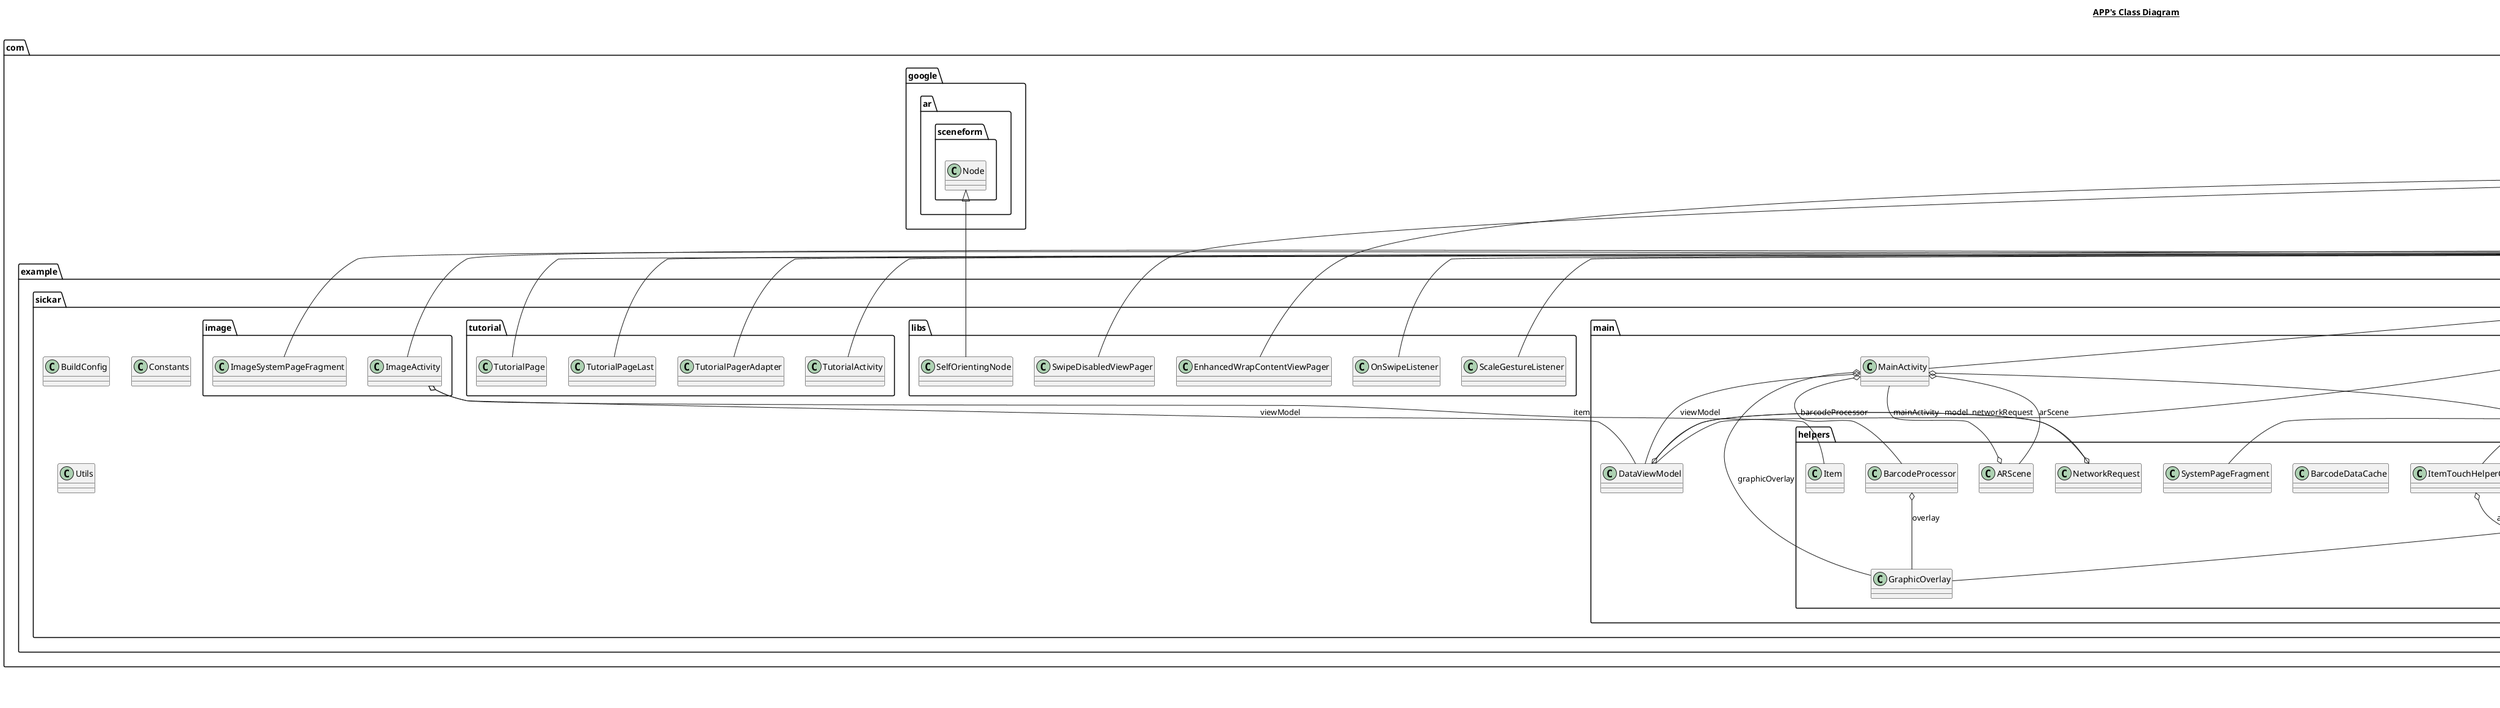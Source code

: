 @startuml

title __APP's Class Diagram__\n

  namespace com.example.sickar {
    class com.example.sickar.BuildConfig {
    }
  }
  

  namespace com.example.sickar {
    class com.example.sickar.Constants {
    }
  }
  

  namespace com.example.sickar {
    class com.example.sickar.Utils {
    }
  }
  

  namespace com.example.sickar {
    namespace image {
      class com.example.sickar.image.ImageActivity {
      }
    }
  }
  

  namespace com.example.sickar {
    namespace image {
      class com.example.sickar.image.ImageSystemPageFragment {
      }
    }
  }
  

  namespace com.example.sickar {
    namespace libs {
      class com.example.sickar.libs.EnhancedWrapContentViewPager {
      }
    }
  }
  

  namespace com.example.sickar {
    namespace libs {
      class com.example.sickar.libs.OnSwipeListener {
      }
    }
  }
  

  namespace com.example.sickar {
    namespace libs {
      class com.example.sickar.libs.ScaleGestureListener {
      }
    }
  }
  

  namespace com.example.sickar {
    namespace libs {
      class com.example.sickar.libs.SelfOrientingNode {
      }
    }
  }
  

  namespace com.example.sickar {
    namespace libs {
      class com.example.sickar.libs.SwipeDisabledViewPager {
      }
    }
  }
  

  namespace com.example.sickar {
    namespace main {
      class com.example.sickar.main.DataViewModel {
      }
    }
  }
  

  namespace com.example.sickar {
    namespace main {
      class com.example.sickar.main.MainActivity {
      }
    }
  }
  

  namespace com.example.sickar {
    namespace main {
      namespace adapters {
        class com.example.sickar.main.adapters.ItemRecyclerViewAdapter {
        }
      }
    }
  }
  

  namespace com.example.sickar {
    namespace main {
      namespace adapters {
        class com.example.sickar.main.adapters.SystemsPagerAdapter {
        }
      }
    }
  }
  

  namespace com.example.sickar {
    namespace main {
      namespace helpers {
        class com.example.sickar.main.helpers.ARScene {
        }
      }
    }
  }
  

  namespace com.example.sickar {
    namespace main {
      namespace helpers {
        class com.example.sickar.main.helpers.BarcodeDataCache {
        }
      }
    }
  }
  

  namespace com.example.sickar {
    namespace main {
      namespace helpers {
        class com.example.sickar.main.helpers.BarcodeProcessor {
        }
      }
    }
  }
  

  namespace com.example.sickar {
    namespace main {
      namespace helpers {
        class com.example.sickar.main.helpers.GraphicOverlay {
        }
      }
    }
  }
  

  namespace com.example.sickar {
    namespace main {
      namespace helpers {
        class com.example.sickar.main.helpers.Item {
        }
      }
    }
  }
  

  namespace com.example.sickar {
    namespace main {
      namespace helpers {
        class com.example.sickar.main.helpers.ItemTouchHelperCallback {
        }
      }
    }
  }
  

  namespace com.example.sickar {
    namespace main {
      namespace helpers {
        class com.example.sickar.main.helpers.NetworkRequest {
        }
      }
    }
  }
  

  namespace com.example.sickar {
    namespace main {
      namespace helpers {
        class com.example.sickar.main.helpers.SystemPageFragment {
        }
      }
    }
  }
  

  namespace com.example.sickar {
    namespace tutorial {
      class com.example.sickar.tutorial.TutorialActivity {
      }
    }
  }
  

  namespace com.example.sickar {
    namespace tutorial {
      class com.example.sickar.tutorial.TutorialPage {
      }
    }
  }
  

  namespace com.example.sickar {
    namespace tutorial {
      class com.example.sickar.tutorial.TutorialPageLast {
      }
    }
  }
  

  namespace com.example.sickar {
    namespace tutorial {
      class com.example.sickar.tutorial.TutorialPagerAdapter {
      }
    }
  }
  

  com.example.sickar.image.ImageActivity -up-|> androidx.appcompat.app.AppCompatActivity
  com.example.sickar.image.ImageActivity o-- com.example.sickar.main.helpers.Item : item
  com.example.sickar.image.ImageActivity o-- com.example.sickar.main.DataViewModel : viewModel
  com.example.sickar.image.ImageSystemPageFragment -up-|> androidx.fragment.app.Fragment
  com.example.sickar.libs.EnhancedWrapContentViewPager -up-|> androidx.viewpager.widget.ViewPager
  com.example.sickar.libs.OnSwipeListener -up-|> android.view.GestureDetector.SimpleOnGestureListener
  com.example.sickar.libs.ScaleGestureListener -up-|> android.view.ScaleGestureDetector.SimpleOnScaleGestureListener
  com.example.sickar.libs.SelfOrientingNode -up-|> com.google.ar.sceneform.Node
  com.example.sickar.libs.SwipeDisabledViewPager -up-|> androidx.viewpager.widget.ViewPager
  com.example.sickar.main.DataViewModel -up-|> androidx.lifecycle.AndroidViewModel
  com.example.sickar.main.DataViewModel o-- com.example.sickar.main.helpers.NetworkRequest : networkRequest
  com.example.sickar.main.MainActivity -up-|> androidx.appcompat.app.AppCompatActivity
  com.example.sickar.main.MainActivity o-- com.example.sickar.main.helpers.ARScene : arScene
  com.example.sickar.main.MainActivity o-- com.example.sickar.main.helpers.BarcodeProcessor : barcodeProcessor
  com.example.sickar.main.MainActivity o-- com.example.sickar.main.helpers.GraphicOverlay : graphicOverlay
  com.example.sickar.main.MainActivity o-- com.example.sickar.main.adapters.ItemRecyclerViewAdapter : recyclerViewAdapter
  com.example.sickar.main.MainActivity o-- com.example.sickar.main.DataViewModel : viewModel
  com.example.sickar.main.adapters.ItemRecyclerViewAdapter -up-|> androidx.recyclerview.widget.RecyclerView.Adapter
  com.example.sickar.main.adapters.SystemsPagerAdapter -up-|> androidx.fragment.app.FragmentPagerAdapter
  com.example.sickar.main.helpers.ARScene o-- com.example.sickar.main.MainActivity : mainActivity
  com.example.sickar.main.helpers.BarcodeProcessor o-- com.example.sickar.main.helpers.GraphicOverlay : overlay
  com.example.sickar.main.helpers.GraphicOverlay -up-|> android.view.View
  com.example.sickar.main.helpers.ItemTouchHelperCallback -up-|> androidx.recyclerview.widget.ItemTouchHelper.Callback
  com.example.sickar.main.helpers.ItemTouchHelperCallback o-- com.example.sickar.main.adapters.ItemRecyclerViewAdapter : adapter
  com.example.sickar.main.helpers.NetworkRequest o-- com.example.sickar.main.DataViewModel : model
  com.example.sickar.main.helpers.SystemPageFragment -up-|> androidx.fragment.app.Fragment
  com.example.sickar.tutorial.TutorialActivity -up-|> androidx.appcompat.app.AppCompatActivity
  com.example.sickar.tutorial.TutorialPage -up-|> androidx.fragment.app.Fragment
  com.example.sickar.tutorial.TutorialPageLast -up-|> androidx.fragment.app.Fragment
  com.example.sickar.tutorial.TutorialPagerAdapter -up-|> androidx.fragment.app.FragmentPagerAdapter


right footer


PlantUML diagram generated by SketchIt! (https://bitbucket.org/pmesmeur/sketch.it)
For more information about this tool, please contact philippe.mesmeur@gmail.com
endfooter

@enduml
